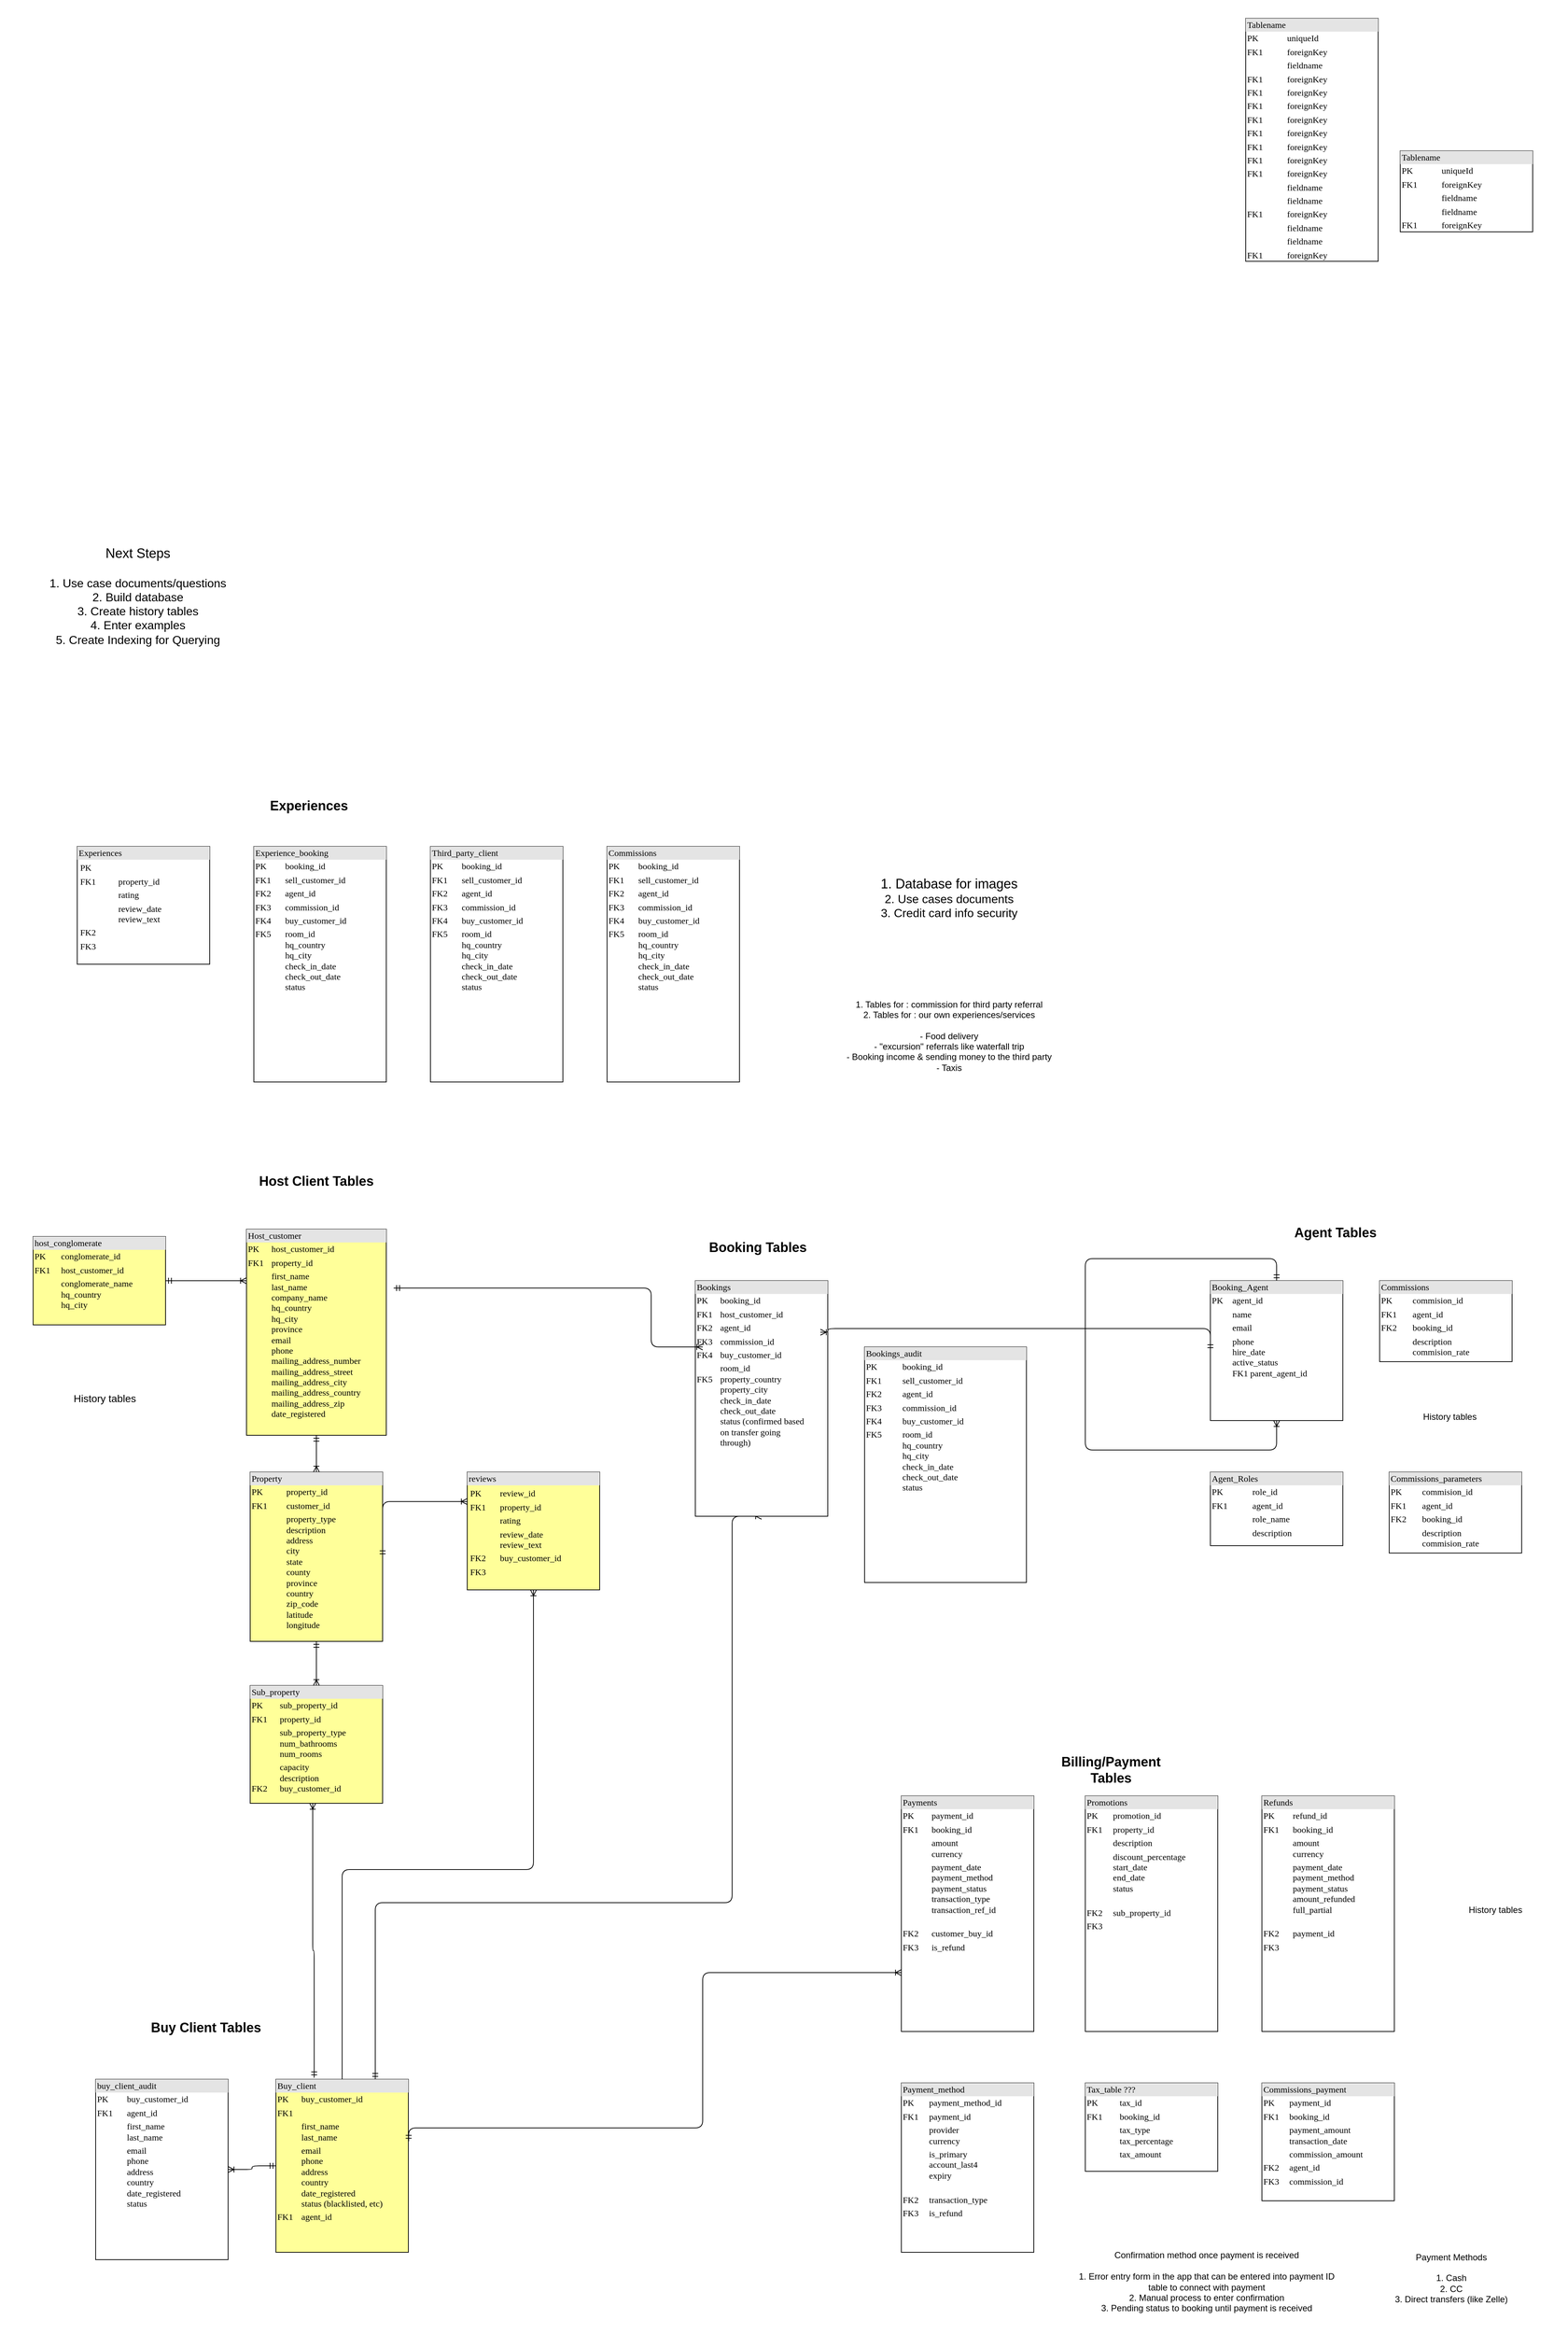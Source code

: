 <mxfile version="25.0.3" pages="2">
  <diagram name="Master Table" id="2ca16b54-16f6-2749-3443-fa8db7711227">
    <mxGraphModel dx="2389" dy="3317" grid="1" gridSize="10" guides="1" tooltips="1" connect="1" arrows="1" fold="1" page="1" pageScale="1" pageWidth="1100" pageHeight="850" background="none" math="0" shadow="0">
      <root>
        <mxCell id="0" />
        <mxCell id="1" parent="0" />
        <mxCell id="2ed32ef02a7f4228-1" value="&lt;div style=&quot;box-sizing:border-box;width:100%;background:#e4e4e4;padding:2px;&quot;&gt;Host_customer&lt;/div&gt;&lt;table style=&quot;width:100%;font-size:1em;&quot; cellpadding=&quot;2&quot; cellspacing=&quot;0&quot;&gt;&lt;tbody&gt;&lt;tr&gt;&lt;td&gt;PK&lt;/td&gt;&lt;td&gt;host_customer_id&lt;br&gt;&lt;/td&gt;&lt;/tr&gt;&lt;tr&gt;&lt;td&gt;FK1&lt;/td&gt;&lt;td&gt;property_id&lt;/td&gt;&lt;/tr&gt;&lt;tr&gt;&lt;td&gt;&lt;/td&gt;&lt;td&gt;first_name&lt;br&gt;last_name&lt;br&gt;company_name&lt;br&gt;hq_country&lt;br&gt;hq_city&lt;br&gt;province&lt;br&gt;email&lt;br&gt;phone&lt;br&gt;mailing_address_number&lt;br&gt;mailing_address_street&lt;br&gt;mailing_address_city&lt;br&gt;mailing_address_country&lt;br&gt;mailing_address_zip&lt;br&gt;date_registered&lt;/td&gt;&lt;/tr&gt;&lt;/tbody&gt;&lt;/table&gt;" style="verticalAlign=top;align=left;overflow=fill;html=1;rounded=0;shadow=0;comic=0;labelBackgroundColor=none;strokeWidth=1;fontFamily=Verdana;fontSize=12;fillColor=#FFFF99;" parent="1" vertex="1">
          <mxGeometry x="-720" y="-730" width="190" height="280" as="geometry" />
        </mxCell>
        <mxCell id="2ed32ef02a7f4228-2" value="&lt;div style=&quot;box-sizing: border-box ; width: 100% ; background: #e4e4e4 ; padding: 2px&quot;&gt;Booking_Agent&lt;/div&gt;&lt;table style=&quot;width: 100% ; font-size: 1em&quot; cellpadding=&quot;2&quot; cellspacing=&quot;0&quot;&gt;&lt;tbody&gt;&lt;tr&gt;&lt;td&gt;PK&lt;/td&gt;&lt;td&gt;agent_id&lt;/td&gt;&lt;/tr&gt;&lt;tr&gt;&lt;td&gt;&lt;br&gt;&lt;/td&gt;&lt;td&gt;name&lt;/td&gt;&lt;/tr&gt;&lt;tr&gt;&lt;td&gt;&lt;/td&gt;&lt;td&gt;email&lt;/td&gt;&lt;/tr&gt;&lt;tr&gt;&lt;td&gt;&lt;br&gt;&lt;/td&gt;&lt;td&gt;phone&lt;br&gt;hire_date&lt;br&gt;active_status&lt;br&gt;FK1 parent_agent_id&lt;br&gt;&lt;br&gt;&lt;br&gt;&lt;/td&gt;&lt;/tr&gt;&lt;tr&gt;&lt;td&gt;&lt;br&gt;&lt;/td&gt;&lt;td&gt;&lt;br&gt;&lt;/td&gt;&lt;/tr&gt;&lt;tr&gt;&lt;td&gt;&lt;br&gt;&lt;/td&gt;&lt;td&gt;&lt;br&gt;&lt;/td&gt;&lt;/tr&gt;&lt;/tbody&gt;&lt;/table&gt;" style="verticalAlign=top;align=left;overflow=fill;html=1;rounded=0;shadow=0;comic=0;labelBackgroundColor=none;strokeWidth=1;fontFamily=Verdana;fontSize=12" parent="1" vertex="1">
          <mxGeometry x="590" y="-660" width="180" height="190" as="geometry" />
        </mxCell>
        <mxCell id="2ed32ef02a7f4228-16" style="edgeStyle=orthogonalEdgeStyle;html=1;labelBackgroundColor=none;startArrow=ERmandOne;endArrow=ERoneToMany;fontFamily=Verdana;fontSize=12;align=left;exitX=0.289;exitY=-0.009;exitDx=0;exitDy=0;exitPerimeter=0;" parent="1" source="XtGEWQDcrH1vhXnifAvS-1" target="2ed32ef02a7f4228-4" edge="1">
          <mxGeometry relative="1" as="geometry">
            <Array as="points">
              <mxPoint x="-628" y="250" />
              <mxPoint x="-630" y="250" />
            </Array>
          </mxGeometry>
        </mxCell>
        <mxCell id="2ed32ef02a7f4228-4" value="&lt;div style=&quot;box-sizing: border-box ; width: 100% ; background: #e4e4e4 ; padding: 2px&quot;&gt;Sub_property&lt;/div&gt;&lt;table style=&quot;width: 100% ; font-size: 1em&quot; cellpadding=&quot;2&quot; cellspacing=&quot;0&quot;&gt;&lt;tbody&gt;&lt;tr&gt;&lt;td&gt;PK&lt;/td&gt;&lt;td&gt;sub_property_id&lt;/td&gt;&lt;/tr&gt;&lt;tr&gt;&lt;td&gt;FK1&lt;/td&gt;&lt;td&gt;property_id&lt;/td&gt;&lt;/tr&gt;&lt;tr&gt;&lt;td&gt;&lt;/td&gt;&lt;td&gt;sub_property_type&lt;br&gt;num_bathrooms&lt;br&gt;num_rooms&lt;/td&gt;&lt;/tr&gt;&lt;tr&gt;&lt;td&gt;&lt;br&gt;FK2&lt;/td&gt;&lt;td&gt;capacity&lt;br&gt;description&lt;br&gt;buy_customer_id&lt;br&gt;&lt;br&gt;&lt;/td&gt;&lt;/tr&gt;&lt;/tbody&gt;&lt;/table&gt;" style="verticalAlign=top;align=left;overflow=fill;html=1;rounded=0;shadow=0;comic=0;labelBackgroundColor=none;strokeWidth=1;fontFamily=Verdana;fontSize=12;fillColor=#FFFF99;" parent="1" vertex="1">
          <mxGeometry x="-715" y="-110" width="180" height="160" as="geometry" />
        </mxCell>
        <mxCell id="2ed32ef02a7f4228-15" style="edgeStyle=orthogonalEdgeStyle;html=1;entryX=0.5;entryY=0;labelBackgroundColor=none;startArrow=ERmandOne;endArrow=ERoneToMany;fontFamily=Verdana;fontSize=12;align=left;" parent="1" source="2ed32ef02a7f4228-5" target="2ed32ef02a7f4228-4" edge="1">
          <mxGeometry relative="1" as="geometry" />
        </mxCell>
        <mxCell id="2ed32ef02a7f4228-5" value="&lt;div style=&quot;box-sizing:border-box;width:100%;background:#e4e4e4;padding:2px;&quot;&gt;Property&lt;/div&gt;&lt;table style=&quot;width:100%;font-size:1em;&quot; cellpadding=&quot;2&quot; cellspacing=&quot;0&quot;&gt;&lt;tbody&gt;&lt;tr&gt;&lt;td&gt;PK&lt;/td&gt;&lt;td&gt;property_id&lt;/td&gt;&lt;/tr&gt;&lt;tr&gt;&lt;td&gt;FK1&lt;/td&gt;&lt;td&gt;customer_id&lt;/td&gt;&lt;/tr&gt;&lt;tr&gt;&lt;td&gt;&lt;/td&gt;&lt;td&gt;property_type&lt;br&gt;description&lt;br&gt;address&lt;br&gt;city&lt;br&gt;state&lt;br&gt;county&lt;br&gt;province&lt;br&gt;country&lt;br&gt;zip_code&lt;br&gt;latitude&lt;br&gt;longitude&lt;/td&gt;&lt;/tr&gt;&lt;/tbody&gt;&lt;/table&gt;" style="verticalAlign=top;align=left;overflow=fill;html=1;rounded=0;shadow=0;comic=0;labelBackgroundColor=none;strokeWidth=1;fontFamily=Verdana;fontSize=12;fillColor=#FFFF99;" parent="1" vertex="1">
          <mxGeometry x="-715" y="-400" width="180" height="230" as="geometry" />
        </mxCell>
        <mxCell id="2ed32ef02a7f4228-7" value="&lt;div style=&quot;box-sizing: border-box ; width: 100% ; background: #e4e4e4 ; padding: 2px&quot;&gt;Tablename&lt;/div&gt;&lt;table style=&quot;width: 100% ; font-size: 1em&quot; cellpadding=&quot;2&quot; cellspacing=&quot;0&quot;&gt;&lt;tbody&gt;&lt;tr&gt;&lt;td&gt;PK&lt;/td&gt;&lt;td&gt;uniqueId&lt;/td&gt;&lt;/tr&gt;&lt;tr&gt;&lt;td&gt;FK1&lt;/td&gt;&lt;td&gt;foreignKey&lt;/td&gt;&lt;/tr&gt;&lt;tr&gt;&lt;td&gt;&lt;/td&gt;&lt;td&gt;fieldname&lt;/td&gt;&lt;/tr&gt;&lt;tr&gt;&lt;td&gt;&lt;br&gt;&lt;/td&gt;&lt;td&gt;fieldname&lt;br&gt;&lt;/td&gt;&lt;/tr&gt;&lt;tr&gt;&lt;td&gt;FK1&lt;br&gt;&lt;/td&gt;&lt;td&gt;foreignKey&lt;br&gt;&lt;/td&gt;&lt;/tr&gt;&lt;/tbody&gt;&lt;/table&gt;" style="verticalAlign=top;align=left;overflow=fill;html=1;rounded=0;shadow=0;comic=0;labelBackgroundColor=none;strokeWidth=1;fontFamily=Verdana;fontSize=12" parent="1" vertex="1">
          <mxGeometry x="848" y="-2195" width="180" height="110" as="geometry" />
        </mxCell>
        <mxCell id="2ed32ef02a7f4228-8" value="&lt;div style=&quot;box-sizing: border-box ; width: 100% ; background: #e4e4e4 ; padding: 2px&quot;&gt;Tablename&lt;/div&gt;&lt;table style=&quot;width: 100% ; font-size: 1em&quot; cellpadding=&quot;2&quot; cellspacing=&quot;0&quot;&gt;&lt;tbody&gt;&lt;tr&gt;&lt;td&gt;PK&lt;/td&gt;&lt;td&gt;uniqueId&lt;/td&gt;&lt;/tr&gt;&lt;tr&gt;&lt;td&gt;FK1&lt;/td&gt;&lt;td&gt;foreignKey&lt;/td&gt;&lt;/tr&gt;&lt;tr&gt;&lt;td&gt;&lt;/td&gt;&lt;td&gt;fieldname&lt;/td&gt;&lt;/tr&gt;&lt;tr&gt;&lt;td&gt;FK1&lt;br&gt;&lt;/td&gt;&lt;td&gt;foreignKey&lt;br&gt;&lt;/td&gt;&lt;/tr&gt;&lt;tr&gt;&lt;td&gt;FK1&lt;br&gt;&lt;/td&gt;&lt;td&gt;foreignKey&lt;br&gt;&lt;/td&gt;&lt;/tr&gt;&lt;tr&gt;&lt;td&gt;FK1&lt;br&gt;&lt;/td&gt;&lt;td&gt;foreignKey&lt;br&gt;&lt;/td&gt;&lt;/tr&gt;&lt;tr&gt;&lt;td&gt;FK1&lt;br&gt;&lt;/td&gt;&lt;td&gt;foreignKey&lt;br&gt;&lt;/td&gt;&lt;/tr&gt;&lt;tr&gt;&lt;td&gt;FK1&lt;br&gt;&lt;/td&gt;&lt;td&gt;foreignKey&lt;br&gt;&lt;/td&gt;&lt;/tr&gt;&lt;tr&gt;&lt;td&gt;FK1&lt;br&gt;&lt;/td&gt;&lt;td&gt;foreignKey&lt;br&gt;&lt;/td&gt;&lt;/tr&gt;&lt;tr&gt;&lt;td&gt;FK1&lt;br&gt;&lt;/td&gt;&lt;td&gt;foreignKey&lt;br&gt;&lt;/td&gt;&lt;/tr&gt;&lt;tr&gt;&lt;td&gt;FK1&lt;br&gt;&lt;/td&gt;&lt;td&gt;foreignKey&lt;br&gt;&lt;/td&gt;&lt;/tr&gt;&lt;tr&gt;&lt;td&gt;&lt;br&gt;&lt;/td&gt;&lt;td&gt;fieldname&lt;br&gt;&lt;/td&gt;&lt;/tr&gt;&lt;tr&gt;&lt;td&gt;&lt;br&gt;&lt;/td&gt;&lt;td&gt;fieldname&lt;br&gt;&lt;/td&gt;&lt;/tr&gt;&lt;tr&gt;&lt;td&gt;FK1&lt;br&gt;&lt;/td&gt;&lt;td&gt;foreignKey&lt;br&gt;&lt;/td&gt;&lt;/tr&gt;&lt;tr&gt;&lt;td&gt;&lt;br&gt;&lt;/td&gt;&lt;td&gt;fieldname&lt;br&gt;&lt;/td&gt;&lt;/tr&gt;&lt;tr&gt;&lt;td&gt;&lt;br&gt;&lt;/td&gt;&lt;td&gt;fieldname&lt;br&gt;&lt;/td&gt;&lt;/tr&gt;&lt;tr&gt;&lt;td&gt;FK1&lt;br&gt;&lt;/td&gt;&lt;td&gt;foreignKey&lt;br&gt;&lt;/td&gt;&lt;/tr&gt;&lt;/tbody&gt;&lt;/table&gt;" style="verticalAlign=top;align=left;overflow=fill;html=1;rounded=0;shadow=0;comic=0;labelBackgroundColor=none;strokeWidth=1;fontFamily=Verdana;fontSize=12" parent="1" vertex="1">
          <mxGeometry x="638" y="-2375" width="180" height="330" as="geometry" />
        </mxCell>
        <mxCell id="2ed32ef02a7f4228-13" value="" style="edgeStyle=orthogonalEdgeStyle;html=1;endArrow=ERoneToMany;startArrow=ERmandOne;labelBackgroundColor=none;fontFamily=Verdana;fontSize=12;align=left;exitX=0.5;exitY=1;entryX=0.5;entryY=0;" parent="1" source="2ed32ef02a7f4228-1" target="2ed32ef02a7f4228-5" edge="1">
          <mxGeometry width="100" height="100" relative="1" as="geometry">
            <mxPoint x="-740" y="-440" as="sourcePoint" />
            <mxPoint x="-640" y="-540" as="targetPoint" />
          </mxGeometry>
        </mxCell>
        <mxCell id="2EH-EQwG4G2g1mwmG7tw-1" value="&lt;b style=&quot;font-size: 18px;&quot;&gt;Host Client Tables&lt;/b&gt;" style="text;strokeColor=none;align=center;fillColor=none;html=1;verticalAlign=middle;whiteSpace=wrap;rounded=0;fontSize=18;" parent="1" vertex="1">
          <mxGeometry x="-710" y="-810" width="170" height="30" as="geometry" />
        </mxCell>
        <mxCell id="ll_tQrpM04ElozCx7Qpt-2" value="" style="shape=image;verticalLabelPosition=bottom;labelBackgroundColor=default;verticalAlign=top;aspect=fixed;imageAspect=0;image=https://d2slcw3kip6qmk.cloudfront.net/marketing/pages/chart/erd-symbols/ERD-Notation.PNG;" parent="1" vertex="1">
          <mxGeometry x="60" y="-2400" width="416" height="315" as="geometry" />
        </mxCell>
        <mxCell id="hQi0qJ91LmBZ0sVzfeZj-1" value="&lt;div style=&quot;box-sizing:border-box;width:100%;background:#e4e4e4;padding:2px;&quot;&gt;host_conglomerate&lt;/div&gt;&lt;table style=&quot;width:100%;font-size:1em;&quot; cellpadding=&quot;2&quot; cellspacing=&quot;0&quot;&gt;&lt;tbody&gt;&lt;tr&gt;&lt;td&gt;PK&lt;/td&gt;&lt;td&gt;conglomerate_id&lt;/td&gt;&lt;/tr&gt;&lt;tr&gt;&lt;td&gt;FK1&lt;/td&gt;&lt;td&gt;host_customer_id&lt;/td&gt;&lt;/tr&gt;&lt;tr&gt;&lt;td&gt;&lt;/td&gt;&lt;td&gt;conglomerate_name&lt;br&gt;hq_country&lt;br&gt;hq_city&lt;/td&gt;&lt;/tr&gt;&lt;/tbody&gt;&lt;/table&gt;" style="verticalAlign=top;align=left;overflow=fill;html=1;rounded=0;shadow=0;comic=0;labelBackgroundColor=none;strokeWidth=1;fontFamily=Verdana;fontSize=12;fillColor=#FFFF99;" parent="1" vertex="1">
          <mxGeometry x="-1010" y="-720" width="180" height="120" as="geometry" />
        </mxCell>
        <mxCell id="hQi0qJ91LmBZ0sVzfeZj-4" value="" style="edgeStyle=orthogonalEdgeStyle;html=1;endArrow=ERoneToMany;startArrow=ERmandOne;labelBackgroundColor=none;fontFamily=Verdana;fontSize=12;align=left;entryX=0;entryY=0.25;entryDx=0;entryDy=0;exitX=1;exitY=0.5;exitDx=0;exitDy=0;" parent="1" source="hQi0qJ91LmBZ0sVzfeZj-1" target="2ed32ef02a7f4228-1" edge="1">
          <mxGeometry width="100" height="100" relative="1" as="geometry">
            <mxPoint x="-810" y="-620" as="sourcePoint" />
            <mxPoint x="-945" y="-375" as="targetPoint" />
            <Array as="points">
              <mxPoint x="-720" y="-660" />
            </Array>
          </mxGeometry>
        </mxCell>
        <mxCell id="hQi0qJ91LmBZ0sVzfeZj-6" value="&lt;b style=&quot;font-size: 18px;&quot;&gt;Buy Client Tables&lt;/b&gt;" style="text;strokeColor=none;align=center;fillColor=none;html=1;verticalAlign=middle;whiteSpace=wrap;rounded=0;fontSize=18;" parent="1" vertex="1">
          <mxGeometry x="-860" y="340" width="170" height="30" as="geometry" />
        </mxCell>
        <mxCell id="hQi0qJ91LmBZ0sVzfeZj-9" value="&lt;b style=&quot;font-size: 18px;&quot;&gt;Agent Tables&lt;/b&gt;" style="text;strokeColor=none;align=center;fillColor=none;html=1;verticalAlign=middle;whiteSpace=wrap;rounded=0;fontSize=18;" parent="1" vertex="1">
          <mxGeometry x="675" y="-740" width="170" height="30" as="geometry" />
        </mxCell>
        <mxCell id="hQi0qJ91LmBZ0sVzfeZj-10" value="&lt;b style=&quot;font-size: 18px;&quot;&gt;Billing/Payment Tables&lt;/b&gt;" style="text;strokeColor=none;align=center;fillColor=none;html=1;verticalAlign=middle;whiteSpace=wrap;rounded=0;fontSize=18;" parent="1" vertex="1">
          <mxGeometry x="370" y="-10" width="170" height="30" as="geometry" />
        </mxCell>
        <mxCell id="hQi0qJ91LmBZ0sVzfeZj-13" value="&lt;b&gt;Booking Tables&lt;/b&gt;" style="text;strokeColor=none;align=center;fillColor=none;html=1;verticalAlign=middle;whiteSpace=wrap;rounded=0;fontSize=18;" parent="1" vertex="1">
          <mxGeometry x="-110" y="-720" width="170" height="30" as="geometry" />
        </mxCell>
        <mxCell id="hQi0qJ91LmBZ0sVzfeZj-21" value="" style="edgeStyle=orthogonalEdgeStyle;html=1;endArrow=ERoneToMany;startArrow=ERmandOne;labelBackgroundColor=none;fontFamily=Verdana;fontSize=12;align=left;entryX=0.5;entryY=1;entryDx=0;entryDy=0;exitX=0.5;exitY=0;exitDx=0;exitDy=0;" parent="1" source="2ed32ef02a7f4228-2" target="2ed32ef02a7f4228-2" edge="1">
          <mxGeometry width="100" height="100" relative="1" as="geometry">
            <mxPoint x="420" y="-680" as="sourcePoint" />
            <mxPoint x="500" y="-540" as="targetPoint" />
            <Array as="points">
              <mxPoint x="680" y="-690" />
              <mxPoint x="420" y="-690" />
              <mxPoint x="420" y="-430" />
              <mxPoint x="680" y="-430" />
            </Array>
          </mxGeometry>
        </mxCell>
        <mxCell id="hQi0qJ91LmBZ0sVzfeZj-23" value="" style="edgeStyle=orthogonalEdgeStyle;html=1;endArrow=ERoneToMany;startArrow=ERmandOne;labelBackgroundColor=none;fontFamily=Verdana;fontSize=12;align=left;entryX=0.5;entryY=1;entryDx=0;entryDy=0;exitX=0.75;exitY=0;exitDx=0;exitDy=0;" parent="1" source="XtGEWQDcrH1vhXnifAvS-1" target="hQi0qJ91LmBZ0sVzfeZj-24" edge="1">
          <mxGeometry width="100" height="100" relative="1" as="geometry">
            <mxPoint x="-810.0" y="363.46" as="sourcePoint" />
            <mxPoint x="-120" y="-240" as="targetPoint" />
            <Array as="points">
              <mxPoint x="-545" y="185" />
              <mxPoint x="-60" y="185" />
            </Array>
          </mxGeometry>
        </mxCell>
        <mxCell id="hQi0qJ91LmBZ0sVzfeZj-24" value="&lt;div style=&quot;box-sizing: border-box ; width: 100% ; background: #e4e4e4 ; padding: 2px&quot;&gt;Bookings&lt;/div&gt;&lt;table style=&quot;width: 100% ; font-size: 1em&quot; cellpadding=&quot;2&quot; cellspacing=&quot;0&quot;&gt;&lt;tbody&gt;&lt;tr&gt;&lt;td&gt;PK&lt;/td&gt;&lt;td&gt;booking_id&lt;/td&gt;&lt;/tr&gt;&lt;tr&gt;&lt;td&gt;FK1&lt;/td&gt;&lt;td&gt;host_customer_id&lt;/td&gt;&lt;/tr&gt;&lt;tr&gt;&lt;td&gt;FK2&lt;br&gt;&lt;/td&gt;&lt;td&gt;agent_id&lt;/td&gt;&lt;/tr&gt;&lt;tr&gt;&lt;td&gt;FK3&lt;/td&gt;&lt;td&gt;commission_id&lt;br&gt;&lt;/td&gt;&lt;/tr&gt;&lt;tr&gt;&lt;td&gt;FK4&lt;br&gt;&lt;/td&gt;&lt;td&gt;buy_customer_id&lt;br&gt;&lt;/td&gt;&lt;/tr&gt;&lt;tr&gt;&lt;td&gt;FK5&lt;br&gt;&lt;br&gt;&lt;br&gt;&lt;br&gt;&lt;br&gt;&lt;br&gt;&lt;/td&gt;&lt;td&gt;room_id&lt;br&gt;property_country&lt;br&gt;property_city&lt;br&gt;check_in_date&lt;br&gt;check_out_date&lt;br&gt;status (confirmed based&lt;br&gt;on transfer going&lt;br&gt;through)&lt;/td&gt;&lt;/tr&gt;&lt;/tbody&gt;&lt;/table&gt;&lt;span style=&quot;white-space: pre;&quot;&gt;&#x9;&lt;/span&gt;" style="verticalAlign=top;align=left;overflow=fill;html=1;rounded=0;shadow=0;comic=0;labelBackgroundColor=none;strokeWidth=1;fontFamily=Verdana;fontSize=12" parent="1" vertex="1">
          <mxGeometry x="-110" y="-660" width="180" height="320" as="geometry" />
        </mxCell>
        <mxCell id="hQi0qJ91LmBZ0sVzfeZj-25" value="&lt;div style=&quot;box-sizing: border-box ; width: 100% ; background: #e4e4e4 ; padding: 2px&quot;&gt;Payments&lt;/div&gt;&lt;table style=&quot;width: 100% ; font-size: 1em&quot; cellpadding=&quot;2&quot; cellspacing=&quot;0&quot;&gt;&lt;tbody&gt;&lt;tr&gt;&lt;td&gt;PK&lt;/td&gt;&lt;td&gt;payment_id&lt;/td&gt;&lt;/tr&gt;&lt;tr&gt;&lt;td&gt;FK1&lt;/td&gt;&lt;td&gt;booking_id&lt;/td&gt;&lt;/tr&gt;&lt;tr&gt;&lt;td&gt;&lt;/td&gt;&lt;td&gt;amount&lt;br&gt;currency&lt;/td&gt;&lt;/tr&gt;&lt;tr&gt;&lt;td&gt;&lt;br&gt;&lt;/td&gt;&lt;td&gt;payment_date&lt;br&gt;payment_method&lt;br&gt;payment_status&lt;br&gt;transaction_type&lt;br&gt;transaction_ref_id&lt;br&gt;&lt;br&gt;&lt;/td&gt;&lt;/tr&gt;&lt;tr&gt;&lt;td&gt;FK2&lt;br&gt;&lt;/td&gt;&lt;td&gt;customer_buy_id&lt;/td&gt;&lt;/tr&gt;&lt;tr&gt;&lt;td&gt;FK3&lt;br&gt;&lt;/td&gt;&lt;td&gt;is_refund&lt;/td&gt;&lt;/tr&gt;&lt;/tbody&gt;&lt;/table&gt;" style="verticalAlign=top;align=left;overflow=fill;html=1;rounded=0;shadow=0;comic=0;labelBackgroundColor=none;strokeWidth=1;fontFamily=Verdana;fontSize=12" parent="1" vertex="1">
          <mxGeometry x="170" y="40" width="180" height="320" as="geometry" />
        </mxCell>
        <mxCell id="hQi0qJ91LmBZ0sVzfeZj-26" value="&lt;div style=&quot;box-sizing:border-box;width:100%;background:#e4e4e4;padding:2px;&quot;&gt;reviews&lt;/div&gt;&lt;table style=&quot;width:100%;font-size:1em;&quot; cellpadding=&quot;2&quot; cellspacing=&quot;0&quot;&gt;&lt;tbody&gt;&lt;tr&gt;&lt;td&gt;&lt;table style=&quot;font-size: 1em; width: 180px;&quot; cellpadding=&quot;2&quot; cellspacing=&quot;0&quot;&gt;&lt;tbody&gt;&lt;tr&gt;&lt;td&gt;PK&lt;/td&gt;&lt;td&gt;review_id&lt;/td&gt;&lt;/tr&gt;&lt;tr&gt;&lt;td&gt;FK1&lt;/td&gt;&lt;td&gt;property_id&lt;/td&gt;&lt;/tr&gt;&lt;tr&gt;&lt;td&gt;&lt;/td&gt;&lt;td&gt;rating&lt;/td&gt;&lt;/tr&gt;&lt;tr&gt;&lt;td&gt;&lt;br&gt;&lt;/td&gt;&lt;td&gt;review_date&lt;br&gt;review_text&lt;br&gt;&lt;/td&gt;&lt;/tr&gt;&lt;tr&gt;&lt;td&gt;FK2&lt;br&gt;&lt;/td&gt;&lt;td&gt;buy_customer_id&lt;br&gt;&lt;/td&gt;&lt;/tr&gt;&lt;tr&gt;&lt;td&gt;FK3&lt;br&gt;&lt;/td&gt;&lt;td&gt;&lt;br&gt;&lt;/td&gt;&lt;/tr&gt;&lt;/tbody&gt;&lt;/table&gt;&lt;/td&gt;&lt;td&gt;&lt;br&gt;&lt;/td&gt;&lt;/tr&gt;&lt;tr&gt;&lt;td&gt;&lt;br&gt;&lt;br&gt;&lt;/td&gt;&lt;td&gt;&lt;br&gt;&lt;/td&gt;&lt;/tr&gt;&lt;/tbody&gt;&lt;/table&gt;" style="verticalAlign=top;align=left;overflow=fill;html=1;rounded=0;shadow=0;comic=0;labelBackgroundColor=none;strokeWidth=1;fontFamily=Verdana;fontSize=12;fillColor=#FFFF99;" parent="1" vertex="1">
          <mxGeometry x="-420" y="-400" width="180" height="160" as="geometry" />
        </mxCell>
        <mxCell id="hQi0qJ91LmBZ0sVzfeZj-28" value="" style="edgeStyle=orthogonalEdgeStyle;html=1;endArrow=ERoneToMany;startArrow=ERmandOne;labelBackgroundColor=none;fontFamily=Verdana;fontSize=12;align=left;entryX=0;entryY=0.25;entryDx=0;entryDy=0;exitX=1;exitY=0.5;exitDx=0;exitDy=0;" parent="1" source="2ed32ef02a7f4228-5" target="hQi0qJ91LmBZ0sVzfeZj-26" edge="1">
          <mxGeometry width="100" height="100" relative="1" as="geometry">
            <mxPoint x="-850" y="-520" as="sourcePoint" />
            <mxPoint x="-250" y="-640" as="targetPoint" />
            <Array as="points">
              <mxPoint x="-535" y="-360" />
            </Array>
          </mxGeometry>
        </mxCell>
        <mxCell id="hQi0qJ91LmBZ0sVzfeZj-31" value="" style="edgeStyle=orthogonalEdgeStyle;html=1;endArrow=ERoneToMany;startArrow=ERmandOne;labelBackgroundColor=none;fontFamily=Verdana;fontSize=12;align=left;entryX=0.5;entryY=1;entryDx=0;entryDy=0;exitX=0.5;exitY=0;exitDx=0;exitDy=0;" parent="1" target="hQi0qJ91LmBZ0sVzfeZj-26" edge="1">
          <mxGeometry width="100" height="100" relative="1" as="geometry">
            <mxPoint x="-590" y="445" as="sourcePoint" />
            <mxPoint x="-330" y="-170" as="targetPoint" />
            <Array as="points">
              <mxPoint x="-590" y="140" />
              <mxPoint x="-330" y="140" />
            </Array>
          </mxGeometry>
        </mxCell>
        <mxCell id="hQi0qJ91LmBZ0sVzfeZj-33" value="&lt;div style=&quot;box-sizing: border-box ; width: 100% ; background: #e4e4e4 ; padding: 2px&quot;&gt;Promotions&lt;/div&gt;&lt;table style=&quot;width: 100% ; font-size: 1em&quot; cellpadding=&quot;2&quot; cellspacing=&quot;0&quot;&gt;&lt;tbody&gt;&lt;tr&gt;&lt;td&gt;PK&lt;/td&gt;&lt;td&gt;promotion_id&lt;/td&gt;&lt;/tr&gt;&lt;tr&gt;&lt;td&gt;FK1&lt;/td&gt;&lt;td&gt;property_id&lt;/td&gt;&lt;/tr&gt;&lt;tr&gt;&lt;td&gt;&lt;/td&gt;&lt;td&gt;description&lt;/td&gt;&lt;/tr&gt;&lt;tr&gt;&lt;td&gt;&lt;br&gt;&lt;/td&gt;&lt;td&gt;discount_percentage&lt;br&gt;start_date&lt;br&gt;end_date&lt;br&gt;status&lt;br&gt;&lt;br&gt;&lt;/td&gt;&lt;/tr&gt;&lt;tr&gt;&lt;td&gt;FK2&lt;br&gt;&lt;/td&gt;&lt;td&gt;sub_property_id&lt;/td&gt;&lt;/tr&gt;&lt;tr&gt;&lt;td&gt;FK3&lt;br&gt;&lt;/td&gt;&lt;td&gt;&lt;br&gt;&lt;/td&gt;&lt;/tr&gt;&lt;/tbody&gt;&lt;/table&gt;" style="verticalAlign=top;align=left;overflow=fill;html=1;rounded=0;shadow=0;comic=0;labelBackgroundColor=none;strokeWidth=1;fontFamily=Verdana;fontSize=12" parent="1" vertex="1">
          <mxGeometry x="420" y="40" width="180" height="320" as="geometry" />
        </mxCell>
        <mxCell id="hQi0qJ91LmBZ0sVzfeZj-34" value="&lt;div style=&quot;box-sizing: border-box ; width: 100% ; background: #e4e4e4 ; padding: 2px&quot;&gt;Commissions&lt;/div&gt;&lt;table style=&quot;width: 100% ; font-size: 1em&quot; cellpadding=&quot;2&quot; cellspacing=&quot;0&quot;&gt;&lt;tbody&gt;&lt;tr&gt;&lt;td&gt;PK&lt;/td&gt;&lt;td&gt;commision_id&lt;/td&gt;&lt;/tr&gt;&lt;tr&gt;&lt;td&gt;FK1&lt;/td&gt;&lt;td&gt;agent_id&lt;/td&gt;&lt;/tr&gt;&lt;tr&gt;&lt;td&gt;FK2&lt;/td&gt;&lt;td&gt;booking_id&lt;/td&gt;&lt;/tr&gt;&lt;tr&gt;&lt;td&gt;&lt;br&gt;&lt;/td&gt;&lt;td&gt;description&lt;br&gt;commision_rate&lt;br&gt;&lt;/td&gt;&lt;/tr&gt;&lt;tr&gt;&lt;td&gt;&lt;br&gt;&lt;/td&gt;&lt;td&gt;&lt;br&gt;&lt;/td&gt;&lt;/tr&gt;&lt;/tbody&gt;&lt;/table&gt;" style="verticalAlign=top;align=left;overflow=fill;html=1;rounded=0;shadow=0;comic=0;labelBackgroundColor=none;strokeWidth=1;fontFamily=Verdana;fontSize=12" parent="1" vertex="1">
          <mxGeometry x="820" y="-660" width="180" height="110" as="geometry" />
        </mxCell>
        <mxCell id="hQi0qJ91LmBZ0sVzfeZj-35" value="" style="edgeStyle=orthogonalEdgeStyle;html=1;endArrow=ERoneToMany;startArrow=ERmandOne;labelBackgroundColor=none;fontFamily=Verdana;fontSize=12;align=left;exitX=0;exitY=0.5;exitDx=0;exitDy=0;" parent="1" source="2ed32ef02a7f4228-2" edge="1">
          <mxGeometry width="100" height="100" relative="1" as="geometry">
            <mxPoint x="-525" y="465" as="sourcePoint" />
            <mxPoint x="60" y="-590" as="targetPoint" />
            <Array as="points">
              <mxPoint x="70" y="-595" />
              <mxPoint x="70" y="-590" />
            </Array>
          </mxGeometry>
        </mxCell>
        <mxCell id="hQi0qJ91LmBZ0sVzfeZj-37" value="&lt;div style=&quot;box-sizing: border-box ; width: 100% ; background: #e4e4e4 ; padding: 2px&quot;&gt;Commissions_payment&lt;/div&gt;&lt;table style=&quot;width: 100% ; font-size: 1em&quot; cellpadding=&quot;2&quot; cellspacing=&quot;0&quot;&gt;&lt;tbody&gt;&lt;tr&gt;&lt;td&gt;PK&lt;/td&gt;&lt;td&gt;payment_id&lt;/td&gt;&lt;/tr&gt;&lt;tr&gt;&lt;td&gt;FK1&lt;/td&gt;&lt;td&gt;booking_id&lt;/td&gt;&lt;/tr&gt;&lt;tr&gt;&lt;td&gt;&lt;/td&gt;&lt;td&gt;payment_amount&lt;br&gt;transaction_date&lt;/td&gt;&lt;/tr&gt;&lt;tr&gt;&lt;td&gt;&lt;br&gt;&lt;/td&gt;&lt;td&gt;commission_amount&lt;br&gt;&lt;/td&gt;&lt;/tr&gt;&lt;tr&gt;&lt;td&gt;FK2&lt;br&gt;&lt;/td&gt;&lt;td&gt;agent_id&lt;/td&gt;&lt;/tr&gt;&lt;tr&gt;&lt;td&gt;FK3&lt;br&gt;&lt;/td&gt;&lt;td&gt;commission_id&lt;/td&gt;&lt;/tr&gt;&lt;/tbody&gt;&lt;/table&gt;" style="verticalAlign=top;align=left;overflow=fill;html=1;rounded=0;shadow=0;comic=0;labelBackgroundColor=none;strokeWidth=1;fontFamily=Verdana;fontSize=12" parent="1" vertex="1">
          <mxGeometry x="660" y="430" width="180" height="160" as="geometry" />
        </mxCell>
        <mxCell id="hQi0qJ91LmBZ0sVzfeZj-38" value="&lt;div style=&quot;box-sizing: border-box ; width: 100% ; background: #e4e4e4 ; padding: 2px&quot;&gt;Agent_Roles&lt;/div&gt;&lt;table style=&quot;width: 100% ; font-size: 1em&quot; cellpadding=&quot;2&quot; cellspacing=&quot;0&quot;&gt;&lt;tbody&gt;&lt;tr&gt;&lt;td&gt;PK&lt;/td&gt;&lt;td&gt;role_id&lt;/td&gt;&lt;/tr&gt;&lt;tr&gt;&lt;td&gt;FK1&lt;/td&gt;&lt;td&gt;agent_id&lt;/td&gt;&lt;/tr&gt;&lt;tr&gt;&lt;td&gt;&lt;/td&gt;&lt;td&gt;role_name&lt;/td&gt;&lt;/tr&gt;&lt;tr&gt;&lt;td&gt;&lt;br&gt;&lt;/td&gt;&lt;td&gt;description&lt;br&gt;&lt;/td&gt;&lt;/tr&gt;&lt;tr&gt;&lt;td&gt;&lt;br&gt;&lt;/td&gt;&lt;td&gt;&lt;br&gt;&lt;/td&gt;&lt;/tr&gt;&lt;tr&gt;&lt;td&gt;&lt;br&gt;&lt;/td&gt;&lt;td&gt;&lt;br&gt;&lt;/td&gt;&lt;/tr&gt;&lt;/tbody&gt;&lt;/table&gt;" style="verticalAlign=top;align=left;overflow=fill;html=1;rounded=0;shadow=0;comic=0;labelBackgroundColor=none;strokeWidth=1;fontFamily=Verdana;fontSize=12" parent="1" vertex="1">
          <mxGeometry x="590" y="-400" width="180" height="100" as="geometry" />
        </mxCell>
        <mxCell id="XtGEWQDcrH1vhXnifAvS-1" value="&lt;div style=&quot;box-sizing: border-box ; width: 100% ; background: #e4e4e4 ; padding: 2px&quot;&gt;Buy_client&lt;/div&gt;&lt;table style=&quot;width: 100% ; font-size: 1em&quot; cellpadding=&quot;2&quot; cellspacing=&quot;0&quot;&gt;&lt;tbody&gt;&lt;tr&gt;&lt;td&gt;PK&lt;/td&gt;&lt;td&gt;buy_customer_id&lt;/td&gt;&lt;/tr&gt;&lt;tr&gt;&lt;td&gt;FK1&lt;/td&gt;&lt;td&gt;&lt;br&gt;&lt;/td&gt;&lt;/tr&gt;&lt;tr&gt;&lt;td&gt;&lt;/td&gt;&lt;td&gt;first_name&lt;br&gt;last_name&lt;/td&gt;&lt;/tr&gt;&lt;tr&gt;&lt;td&gt;&lt;/td&gt;&lt;td&gt;email&lt;br&gt;phone&lt;br&gt;address&lt;br&gt;country&lt;br&gt;date_registered&lt;br&gt;status (blacklisted, etc)&lt;/td&gt;&lt;/tr&gt;&lt;tr&gt;&lt;td&gt;FK1&lt;br&gt;&lt;/td&gt;&lt;td&gt;agent_id&lt;/td&gt;&lt;/tr&gt;&lt;tr&gt;&lt;td&gt;&lt;/td&gt;&lt;td&gt;&lt;br&gt;&lt;/td&gt;&lt;/tr&gt;&lt;/tbody&gt;&lt;/table&gt;" style="verticalAlign=top;align=left;overflow=fill;html=1;rounded=0;shadow=0;comic=0;labelBackgroundColor=none;strokeWidth=1;fontFamily=Verdana;fontSize=12;fillColor=#FFFF99;" parent="1" vertex="1">
          <mxGeometry x="-680" y="425" width="180" height="235" as="geometry" />
        </mxCell>
        <mxCell id="XtGEWQDcrH1vhXnifAvS-2" value="" style="edgeStyle=orthogonalEdgeStyle;html=1;endArrow=ERoneToMany;startArrow=ERmandOne;labelBackgroundColor=none;fontFamily=Verdana;fontSize=12;align=left;exitX=1.002;exitY=0.358;exitDx=0;exitDy=0;exitPerimeter=0;entryX=0;entryY=0.75;entryDx=0;entryDy=0;" parent="1" source="XtGEWQDcrH1vhXnifAvS-1" target="hQi0qJ91LmBZ0sVzfeZj-25" edge="1">
          <mxGeometry width="100" height="100" relative="1" as="geometry">
            <mxPoint x="-535" y="435" as="sourcePoint" />
            <mxPoint x="280" y="-490" as="targetPoint" />
            <Array as="points">
              <mxPoint x="-100" y="491" />
              <mxPoint x="-100" y="280" />
            </Array>
          </mxGeometry>
        </mxCell>
        <mxCell id="XtGEWQDcrH1vhXnifAvS-3" value="&lt;div style=&quot;box-sizing: border-box ; width: 100% ; background: #e4e4e4 ; padding: 2px&quot;&gt;Refunds&lt;/div&gt;&lt;table style=&quot;width: 100% ; font-size: 1em&quot; cellpadding=&quot;2&quot; cellspacing=&quot;0&quot;&gt;&lt;tbody&gt;&lt;tr&gt;&lt;td&gt;PK&lt;/td&gt;&lt;td&gt;refund_id&lt;/td&gt;&lt;/tr&gt;&lt;tr&gt;&lt;td&gt;FK1&lt;/td&gt;&lt;td&gt;booking_id&lt;/td&gt;&lt;/tr&gt;&lt;tr&gt;&lt;td&gt;&lt;/td&gt;&lt;td&gt;amount&lt;br&gt;currency&lt;/td&gt;&lt;/tr&gt;&lt;tr&gt;&lt;td&gt;&lt;br&gt;&lt;/td&gt;&lt;td&gt;payment_date&lt;br&gt;payment_method&lt;br&gt;payment_status&lt;br&gt;amount_refunded&lt;br&gt;full_partial&lt;br&gt;&lt;br&gt;&lt;/td&gt;&lt;/tr&gt;&lt;tr&gt;&lt;td&gt;FK2&lt;br&gt;&lt;/td&gt;&lt;td&gt;payment_id&lt;br&gt;&lt;/td&gt;&lt;/tr&gt;&lt;tr&gt;&lt;td&gt;FK3&lt;br&gt;&lt;/td&gt;&lt;td&gt;&lt;br&gt;&lt;/td&gt;&lt;/tr&gt;&lt;/tbody&gt;&lt;/table&gt;" style="verticalAlign=top;align=left;overflow=fill;html=1;rounded=0;shadow=0;comic=0;labelBackgroundColor=none;strokeWidth=1;fontFamily=Verdana;fontSize=12" parent="1" vertex="1">
          <mxGeometry x="660" y="40" width="180" height="320" as="geometry" />
        </mxCell>
        <mxCell id="XtGEWQDcrH1vhXnifAvS-4" value="&lt;div style=&quot;box-sizing: border-box ; width: 100% ; background: #e4e4e4 ; padding: 2px&quot;&gt;Payment_method&lt;/div&gt;&lt;table style=&quot;width: 100% ; font-size: 1em&quot; cellpadding=&quot;2&quot; cellspacing=&quot;0&quot;&gt;&lt;tbody&gt;&lt;tr&gt;&lt;td&gt;PK&lt;/td&gt;&lt;td&gt;payment_method_id&lt;/td&gt;&lt;/tr&gt;&lt;tr&gt;&lt;td&gt;FK1&lt;/td&gt;&lt;td&gt;payment_id&lt;/td&gt;&lt;/tr&gt;&lt;tr&gt;&lt;td&gt;&lt;/td&gt;&lt;td&gt;provider&lt;br&gt;currency&lt;/td&gt;&lt;/tr&gt;&lt;tr&gt;&lt;td&gt;&lt;br&gt;&lt;/td&gt;&lt;td&gt;is_primary&lt;br&gt;account_last4&lt;br&gt;expiry&lt;br&gt;&lt;br&gt;&lt;/td&gt;&lt;/tr&gt;&lt;tr&gt;&lt;td&gt;FK2&lt;br&gt;&lt;/td&gt;&lt;td&gt;transaction_type&lt;br&gt;&lt;/td&gt;&lt;/tr&gt;&lt;tr&gt;&lt;td&gt;FK3&lt;br&gt;&lt;/td&gt;&lt;td&gt;is_refund&lt;/td&gt;&lt;/tr&gt;&lt;/tbody&gt;&lt;/table&gt;" style="verticalAlign=top;align=left;overflow=fill;html=1;rounded=0;shadow=0;comic=0;labelBackgroundColor=none;strokeWidth=1;fontFamily=Verdana;fontSize=12" parent="1" vertex="1">
          <mxGeometry x="170" y="430" width="180" height="230" as="geometry" />
        </mxCell>
        <mxCell id="XtGEWQDcrH1vhXnifAvS-5" value="&lt;div style=&quot;box-sizing: border-box ; width: 100% ; background: #e4e4e4 ; padding: 2px&quot;&gt;Tax_table ???&lt;/div&gt;&lt;table style=&quot;width: 100% ; font-size: 1em&quot; cellpadding=&quot;2&quot; cellspacing=&quot;0&quot;&gt;&lt;tbody&gt;&lt;tr&gt;&lt;td&gt;PK&lt;/td&gt;&lt;td&gt;tax_id&lt;/td&gt;&lt;/tr&gt;&lt;tr&gt;&lt;td&gt;FK1&lt;/td&gt;&lt;td&gt;booking_id&lt;/td&gt;&lt;/tr&gt;&lt;tr&gt;&lt;td&gt;&lt;/td&gt;&lt;td&gt;tax_type&lt;br&gt;tax_percentage&lt;/td&gt;&lt;/tr&gt;&lt;tr&gt;&lt;td&gt;&lt;br&gt;&lt;/td&gt;&lt;td&gt;tax_amount&lt;br&gt;&lt;br&gt;&lt;/td&gt;&lt;/tr&gt;&lt;tr&gt;&lt;td&gt;&lt;br&gt;&lt;/td&gt;&lt;td&gt;&lt;/td&gt;&lt;/tr&gt;&lt;/tbody&gt;&lt;/table&gt;" style="verticalAlign=top;align=left;overflow=fill;html=1;rounded=0;shadow=0;comic=0;labelBackgroundColor=none;strokeWidth=1;fontFamily=Verdana;fontSize=12" parent="1" vertex="1">
          <mxGeometry x="420" y="430" width="180" height="120" as="geometry" />
        </mxCell>
        <mxCell id="LeXpzE0Ry7vy12lt7345-1" value="&lt;b style=&quot;font-size: 18px;&quot;&gt;Experiences&lt;/b&gt;" style="text;strokeColor=none;align=center;fillColor=none;html=1;verticalAlign=middle;whiteSpace=wrap;rounded=0;fontSize=18;" parent="1" vertex="1">
          <mxGeometry x="-720" y="-1320" width="170" height="30" as="geometry" />
        </mxCell>
        <mxCell id="LeXpzE0Ry7vy12lt7345-3" value="&lt;div style=&quot;box-sizing:border-box;width:100%;background:#e4e4e4;padding:2px;&quot;&gt;Experiences&lt;/div&gt;&lt;table style=&quot;width:100%;font-size:1em;&quot; cellpadding=&quot;2&quot; cellspacing=&quot;0&quot;&gt;&lt;tbody&gt;&lt;tr&gt;&lt;td&gt;&lt;table style=&quot;font-size: 1em; width: 180px;&quot; cellpadding=&quot;2&quot; cellspacing=&quot;0&quot;&gt;&lt;tbody&gt;&lt;tr&gt;&lt;td&gt;PK&lt;/td&gt;&lt;td&gt;&lt;br&gt;&lt;/td&gt;&lt;/tr&gt;&lt;tr&gt;&lt;td&gt;FK1&lt;/td&gt;&lt;td&gt;property_id&lt;/td&gt;&lt;/tr&gt;&lt;tr&gt;&lt;td&gt;&lt;/td&gt;&lt;td&gt;rating&lt;/td&gt;&lt;/tr&gt;&lt;tr&gt;&lt;td&gt;&lt;br&gt;&lt;/td&gt;&lt;td&gt;review_date&lt;br&gt;review_text&lt;br&gt;&lt;/td&gt;&lt;/tr&gt;&lt;tr&gt;&lt;td&gt;FK2&lt;br&gt;&lt;/td&gt;&lt;td&gt;&lt;br&gt;&lt;/td&gt;&lt;/tr&gt;&lt;tr&gt;&lt;td&gt;FK3&lt;br&gt;&lt;/td&gt;&lt;td&gt;&lt;br&gt;&lt;/td&gt;&lt;/tr&gt;&lt;/tbody&gt;&lt;/table&gt;&lt;/td&gt;&lt;td&gt;&lt;br&gt;&lt;/td&gt;&lt;/tr&gt;&lt;tr&gt;&lt;td&gt;&lt;br&gt;&lt;br&gt;&lt;/td&gt;&lt;td&gt;&lt;br&gt;&lt;/td&gt;&lt;/tr&gt;&lt;/tbody&gt;&lt;/table&gt;" style="verticalAlign=top;align=left;overflow=fill;html=1;rounded=0;shadow=0;comic=0;labelBackgroundColor=none;strokeWidth=1;fontFamily=Verdana;fontSize=12" parent="1" vertex="1">
          <mxGeometry x="-950" y="-1250" width="180" height="160" as="geometry" />
        </mxCell>
        <mxCell id="LeXpzE0Ry7vy12lt7345-4" value="&lt;div style=&quot;box-sizing: border-box ; width: 100% ; background: #e4e4e4 ; padding: 2px&quot;&gt;Experience_booking&lt;/div&gt;&lt;table style=&quot;width: 100% ; font-size: 1em&quot; cellpadding=&quot;2&quot; cellspacing=&quot;0&quot;&gt;&lt;tbody&gt;&lt;tr&gt;&lt;td&gt;PK&lt;/td&gt;&lt;td&gt;booking_id&lt;/td&gt;&lt;/tr&gt;&lt;tr&gt;&lt;td&gt;FK1&lt;/td&gt;&lt;td&gt;sell_customer_id&lt;/td&gt;&lt;/tr&gt;&lt;tr&gt;&lt;td&gt;FK2&lt;br&gt;&lt;/td&gt;&lt;td&gt;agent_id&lt;/td&gt;&lt;/tr&gt;&lt;tr&gt;&lt;td&gt;FK3&lt;/td&gt;&lt;td&gt;commission_id&lt;br&gt;&lt;/td&gt;&lt;/tr&gt;&lt;tr&gt;&lt;td&gt;FK4&lt;br&gt;&lt;/td&gt;&lt;td&gt;buy_customer_id&lt;br&gt;&lt;/td&gt;&lt;/tr&gt;&lt;tr&gt;&lt;td&gt;FK5&lt;br&gt;&lt;br&gt;&lt;br&gt;&lt;br&gt;&lt;br&gt;&lt;br&gt;&lt;/td&gt;&lt;td&gt;room_id&lt;br&gt;hq_country&lt;br&gt;hq_city&lt;br&gt;check_in_date&lt;br&gt;check_out_date&lt;br&gt;status&lt;br&gt;&lt;/td&gt;&lt;/tr&gt;&lt;/tbody&gt;&lt;/table&gt;&lt;span style=&quot;white-space: pre;&quot;&gt;&#x9;&lt;/span&gt;" style="verticalAlign=top;align=left;overflow=fill;html=1;rounded=0;shadow=0;comic=0;labelBackgroundColor=none;strokeWidth=1;fontFamily=Verdana;fontSize=12" parent="1" vertex="1">
          <mxGeometry x="-710" y="-1250" width="180" height="320" as="geometry" />
        </mxCell>
        <mxCell id="LeXpzE0Ry7vy12lt7345-5" value="&lt;div&gt;&lt;br&gt;&lt;/div&gt;&lt;div&gt;&lt;br&gt;&lt;/div&gt;&lt;div&gt;1. Tables for : commission for third party referral&lt;/div&gt;&lt;div&gt;2. Tables for : our own experiences/services&lt;/div&gt;&lt;div&gt;&lt;br&gt;&lt;/div&gt;- Food delivery&lt;div&gt;- &quot;excursion&quot; referrals like waterfall trip&lt;/div&gt;&lt;div&gt;- Booking income &amp;amp; sending money to the third party&lt;/div&gt;&lt;div&gt;- Taxis&lt;/div&gt;" style="text;strokeColor=none;align=center;fillColor=none;html=1;verticalAlign=middle;whiteSpace=wrap;rounded=0;" parent="1" vertex="1">
          <mxGeometry x="40" y="-1040" width="390" height="65" as="geometry" />
        </mxCell>
        <mxCell id="LeXpzE0Ry7vy12lt7345-7" value="&lt;div style=&quot;box-sizing: border-box ; width: 100% ; background: #e4e4e4 ; padding: 2px&quot;&gt;Third_party_client&lt;/div&gt;&lt;table style=&quot;width: 100% ; font-size: 1em&quot; cellpadding=&quot;2&quot; cellspacing=&quot;0&quot;&gt;&lt;tbody&gt;&lt;tr&gt;&lt;td&gt;PK&lt;/td&gt;&lt;td&gt;booking_id&lt;/td&gt;&lt;/tr&gt;&lt;tr&gt;&lt;td&gt;FK1&lt;/td&gt;&lt;td&gt;sell_customer_id&lt;/td&gt;&lt;/tr&gt;&lt;tr&gt;&lt;td&gt;FK2&lt;br&gt;&lt;/td&gt;&lt;td&gt;agent_id&lt;/td&gt;&lt;/tr&gt;&lt;tr&gt;&lt;td&gt;FK3&lt;/td&gt;&lt;td&gt;commission_id&lt;br&gt;&lt;/td&gt;&lt;/tr&gt;&lt;tr&gt;&lt;td&gt;FK4&lt;br&gt;&lt;/td&gt;&lt;td&gt;buy_customer_id&lt;br&gt;&lt;/td&gt;&lt;/tr&gt;&lt;tr&gt;&lt;td&gt;FK5&lt;br&gt;&lt;br&gt;&lt;br&gt;&lt;br&gt;&lt;br&gt;&lt;br&gt;&lt;/td&gt;&lt;td&gt;room_id&lt;br&gt;hq_country&lt;br&gt;hq_city&lt;br&gt;check_in_date&lt;br&gt;check_out_date&lt;br&gt;status&lt;br&gt;&lt;/td&gt;&lt;/tr&gt;&lt;/tbody&gt;&lt;/table&gt;&lt;span style=&quot;white-space: pre;&quot;&gt;&#x9;&lt;/span&gt;" style="verticalAlign=top;align=left;overflow=fill;html=1;rounded=0;shadow=0;comic=0;labelBackgroundColor=none;strokeWidth=1;fontFamily=Verdana;fontSize=12" parent="1" vertex="1">
          <mxGeometry x="-470" y="-1250" width="180" height="320" as="geometry" />
        </mxCell>
        <mxCell id="LeXpzE0Ry7vy12lt7345-8" value="&lt;div style=&quot;box-sizing: border-box ; width: 100% ; background: #e4e4e4 ; padding: 2px&quot;&gt;Commissions&lt;/div&gt;&lt;table style=&quot;width: 100% ; font-size: 1em&quot; cellpadding=&quot;2&quot; cellspacing=&quot;0&quot;&gt;&lt;tbody&gt;&lt;tr&gt;&lt;td&gt;PK&lt;/td&gt;&lt;td&gt;booking_id&lt;/td&gt;&lt;/tr&gt;&lt;tr&gt;&lt;td&gt;FK1&lt;/td&gt;&lt;td&gt;sell_customer_id&lt;/td&gt;&lt;/tr&gt;&lt;tr&gt;&lt;td&gt;FK2&lt;br&gt;&lt;/td&gt;&lt;td&gt;agent_id&lt;/td&gt;&lt;/tr&gt;&lt;tr&gt;&lt;td&gt;FK3&lt;/td&gt;&lt;td&gt;commission_id&lt;br&gt;&lt;/td&gt;&lt;/tr&gt;&lt;tr&gt;&lt;td&gt;FK4&lt;br&gt;&lt;/td&gt;&lt;td&gt;buy_customer_id&lt;br&gt;&lt;/td&gt;&lt;/tr&gt;&lt;tr&gt;&lt;td&gt;FK5&lt;br&gt;&lt;br&gt;&lt;br&gt;&lt;br&gt;&lt;br&gt;&lt;br&gt;&lt;/td&gt;&lt;td&gt;room_id&lt;br&gt;hq_country&lt;br&gt;hq_city&lt;br&gt;check_in_date&lt;br&gt;check_out_date&lt;br&gt;status&lt;br&gt;&lt;/td&gt;&lt;/tr&gt;&lt;/tbody&gt;&lt;/table&gt;&lt;span style=&quot;white-space: pre;&quot;&gt;&#x9;&lt;/span&gt;" style="verticalAlign=top;align=left;overflow=fill;html=1;rounded=0;shadow=0;comic=0;labelBackgroundColor=none;strokeWidth=1;fontFamily=Verdana;fontSize=12" parent="1" vertex="1">
          <mxGeometry x="-230" y="-1250" width="180" height="320" as="geometry" />
        </mxCell>
        <mxCell id="LeXpzE0Ry7vy12lt7345-9" value="&lt;div style=&quot;box-sizing: border-box ; width: 100% ; background: #e4e4e4 ; padding: 2px&quot;&gt;Bookings_audit&lt;/div&gt;&lt;table style=&quot;width: 100% ; font-size: 1em&quot; cellpadding=&quot;2&quot; cellspacing=&quot;0&quot;&gt;&lt;tbody&gt;&lt;tr&gt;&lt;td&gt;PK&lt;/td&gt;&lt;td&gt;booking_id&lt;/td&gt;&lt;/tr&gt;&lt;tr&gt;&lt;td&gt;FK1&lt;/td&gt;&lt;td&gt;sell_customer_id&lt;/td&gt;&lt;/tr&gt;&lt;tr&gt;&lt;td&gt;FK2&lt;br&gt;&lt;/td&gt;&lt;td&gt;agent_id&lt;/td&gt;&lt;/tr&gt;&lt;tr&gt;&lt;td&gt;FK3&lt;/td&gt;&lt;td&gt;commission_id&lt;br&gt;&lt;/td&gt;&lt;/tr&gt;&lt;tr&gt;&lt;td&gt;FK4&lt;br&gt;&lt;/td&gt;&lt;td&gt;buy_customer_id&lt;br&gt;&lt;/td&gt;&lt;/tr&gt;&lt;tr&gt;&lt;td&gt;FK5&lt;br&gt;&lt;br&gt;&lt;br&gt;&lt;br&gt;&lt;br&gt;&lt;br&gt;&lt;/td&gt;&lt;td&gt;room_id&lt;br&gt;hq_country&lt;br&gt;hq_city&lt;br&gt;check_in_date&lt;br&gt;check_out_date&lt;br&gt;status&lt;br&gt;&lt;/td&gt;&lt;/tr&gt;&lt;/tbody&gt;&lt;/table&gt;&lt;span style=&quot;white-space: pre;&quot;&gt;&#x9;&lt;/span&gt;" style="verticalAlign=top;align=left;overflow=fill;html=1;rounded=0;shadow=0;comic=0;labelBackgroundColor=none;strokeWidth=1;fontFamily=Verdana;fontSize=12" parent="1" vertex="1">
          <mxGeometry x="120" y="-570" width="220" height="320" as="geometry" />
        </mxCell>
        <mxCell id="LeXpzE0Ry7vy12lt7345-10" value="&lt;div&gt;&lt;font style=&quot;font-size: 14px;&quot;&gt;History tables&lt;/font&gt;&lt;/div&gt;" style="text;strokeColor=none;align=center;fillColor=none;html=1;verticalAlign=middle;whiteSpace=wrap;rounded=0;" parent="1" vertex="1">
          <mxGeometry x="-1010" y="-555" width="195" height="110" as="geometry" />
        </mxCell>
        <mxCell id="LeXpzE0Ry7vy12lt7345-11" value="&lt;div&gt;History tables&lt;/div&gt;" style="text;strokeColor=none;align=center;fillColor=none;html=1;verticalAlign=middle;whiteSpace=wrap;rounded=0;" parent="1" vertex="1">
          <mxGeometry x="818" y="-530" width="195" height="110" as="geometry" />
        </mxCell>
        <mxCell id="LeXpzE0Ry7vy12lt7345-13" value="&lt;font style=&quot;font-size: 18px;&quot;&gt;1. Database for images&lt;/font&gt;&lt;div&gt;&lt;font size=&quot;3&quot;&gt;2. Use cases documents&lt;/font&gt;&lt;/div&gt;&lt;div&gt;&lt;font size=&quot;3&quot;&gt;3. Credit card info security&lt;/font&gt;&lt;/div&gt;" style="text;strokeColor=none;align=center;fillColor=none;html=1;verticalAlign=middle;whiteSpace=wrap;rounded=0;" parent="1" vertex="1">
          <mxGeometry x="85" y="-1260" width="300" height="160" as="geometry" />
        </mxCell>
        <mxCell id="LeXpzE0Ry7vy12lt7345-15" value="&lt;div style=&quot;box-sizing: border-box ; width: 100% ; background: #e4e4e4 ; padding: 2px&quot;&gt;Commissions_parameters&lt;/div&gt;&lt;table style=&quot;width: 100% ; font-size: 1em&quot; cellpadding=&quot;2&quot; cellspacing=&quot;0&quot;&gt;&lt;tbody&gt;&lt;tr&gt;&lt;td&gt;PK&lt;/td&gt;&lt;td&gt;commision_id&lt;/td&gt;&lt;/tr&gt;&lt;tr&gt;&lt;td&gt;FK1&lt;/td&gt;&lt;td&gt;agent_id&lt;/td&gt;&lt;/tr&gt;&lt;tr&gt;&lt;td&gt;FK2&lt;/td&gt;&lt;td&gt;booking_id&lt;/td&gt;&lt;/tr&gt;&lt;tr&gt;&lt;td&gt;&lt;br&gt;&lt;/td&gt;&lt;td&gt;description&lt;br&gt;commision_rate&lt;br&gt;&lt;/td&gt;&lt;/tr&gt;&lt;tr&gt;&lt;td&gt;&lt;br&gt;&lt;/td&gt;&lt;td&gt;&lt;br&gt;&lt;/td&gt;&lt;/tr&gt;&lt;/tbody&gt;&lt;/table&gt;" style="verticalAlign=top;align=left;overflow=fill;html=1;rounded=0;shadow=0;comic=0;labelBackgroundColor=none;strokeWidth=1;fontFamily=Verdana;fontSize=12" parent="1" vertex="1">
          <mxGeometry x="833" y="-400" width="180" height="110" as="geometry" />
        </mxCell>
        <mxCell id="LeXpzE0Ry7vy12lt7345-16" value="" style="edgeStyle=orthogonalEdgeStyle;html=1;endArrow=ERoneToMany;startArrow=ERmandOne;labelBackgroundColor=none;fontFamily=Verdana;fontSize=12;align=left;entryX=0;entryY=0.25;entryDx=0;entryDy=0;exitX=1;exitY=0.25;exitDx=0;exitDy=0;" parent="1" edge="1">
          <mxGeometry width="100" height="100" relative="1" as="geometry">
            <mxPoint x="-520" y="-650" as="sourcePoint" />
            <mxPoint x="-100" y="-570" as="targetPoint" />
            <Array as="points">
              <mxPoint x="-170" y="-650" />
              <mxPoint x="-170" y="-570" />
            </Array>
          </mxGeometry>
        </mxCell>
        <mxCell id="LeXpzE0Ry7vy12lt7345-17" value="&lt;div&gt;History tables&lt;/div&gt;" style="text;strokeColor=none;align=center;fillColor=none;html=1;verticalAlign=middle;whiteSpace=wrap;rounded=0;" parent="1" vertex="1">
          <mxGeometry x="880" y="140" width="195" height="110" as="geometry" />
        </mxCell>
        <mxCell id="LeXpzE0Ry7vy12lt7345-18" value="Confirmation method once payment is received&lt;div&gt;&lt;br&gt;&lt;/div&gt;&lt;div&gt;1. Error entry form in the app that can be entered into payment ID table to connect with payment&lt;/div&gt;&lt;div&gt;2. Manual process to enter confirmation&lt;/div&gt;&lt;div&gt;3. Pending status to booking until payment is received&lt;/div&gt;" style="text;strokeColor=none;align=center;fillColor=none;html=1;verticalAlign=middle;whiteSpace=wrap;rounded=0;" parent="1" vertex="1">
          <mxGeometry x="400" y="630" width="370" height="140" as="geometry" />
        </mxCell>
        <mxCell id="LeXpzE0Ry7vy12lt7345-19" value="&lt;div&gt;Payment Methods&lt;/div&gt;&lt;div&gt;&lt;br&gt;&lt;/div&gt;&lt;div&gt;1. Cash&lt;/div&gt;&lt;div&gt;2. CC&lt;/div&gt;&lt;div&gt;3. Direct transfers (like Zelle)&lt;/div&gt;" style="text;strokeColor=none;align=center;fillColor=none;html=1;verticalAlign=middle;whiteSpace=wrap;rounded=0;" parent="1" vertex="1">
          <mxGeometry x="820" y="640" width="195" height="110" as="geometry" />
        </mxCell>
        <mxCell id="LeXpzE0Ry7vy12lt7345-20" value="&lt;div&gt;&lt;span style=&quot;font-size: 18px;&quot;&gt;Next Steps&lt;/span&gt;&lt;/div&gt;&lt;div&gt;&lt;font size=&quot;3&quot;&gt;&lt;br&gt;&lt;/font&gt;&lt;/div&gt;&lt;div&gt;&lt;font size=&quot;3&quot;&gt;1. Use case documents/questions&lt;/font&gt;&lt;/div&gt;&lt;div&gt;&lt;font size=&quot;3&quot;&gt;2. Build database&lt;/font&gt;&lt;/div&gt;&lt;div&gt;&lt;font size=&quot;3&quot;&gt;3. Create history tables&lt;/font&gt;&lt;/div&gt;&lt;div&gt;&lt;font size=&quot;3&quot;&gt;4. Enter examples&lt;/font&gt;&lt;/div&gt;&lt;div&gt;&lt;font size=&quot;3&quot;&gt;5. Create Indexing for Querying&lt;/font&gt;&lt;/div&gt;" style="text;strokeColor=none;align=center;fillColor=none;html=1;verticalAlign=middle;whiteSpace=wrap;rounded=0;" parent="1" vertex="1">
          <mxGeometry x="-1055" y="-1610" width="375" height="40" as="geometry" />
        </mxCell>
        <mxCell id="XVoriBBipdAbjWX-MOfX-1" value="&lt;div style=&quot;box-sizing: border-box ; width: 100% ; background: #e4e4e4 ; padding: 2px&quot;&gt;buy_client_audit&lt;/div&gt;&lt;table style=&quot;width: 100% ; font-size: 1em&quot; cellpadding=&quot;2&quot; cellspacing=&quot;0&quot;&gt;&lt;tbody&gt;&lt;tr&gt;&lt;td&gt;PK&lt;/td&gt;&lt;td&gt;buy_customer_id&lt;/td&gt;&lt;/tr&gt;&lt;tr&gt;&lt;td&gt;FK1&lt;/td&gt;&lt;td&gt;agent_id&lt;/td&gt;&lt;/tr&gt;&lt;tr&gt;&lt;td&gt;&lt;/td&gt;&lt;td&gt;first_name&lt;br&gt;last_name&lt;/td&gt;&lt;/tr&gt;&lt;tr&gt;&lt;td&gt;&lt;br&gt;&lt;/td&gt;&lt;td&gt;email&lt;br&gt;phone&lt;br&gt;address&lt;br&gt;country&lt;br&gt;date_registered&lt;br&gt;status&lt;br&gt;&lt;br&gt;&lt;/td&gt;&lt;/tr&gt;&lt;tr&gt;&lt;td&gt;&lt;br&gt;&lt;/td&gt;&lt;td&gt;&lt;/td&gt;&lt;/tr&gt;&lt;/tbody&gt;&lt;/table&gt;" style="verticalAlign=top;align=left;overflow=fill;html=1;rounded=0;shadow=0;comic=0;labelBackgroundColor=none;strokeWidth=1;fontFamily=Verdana;fontSize=12" vertex="1" parent="1">
          <mxGeometry x="-925" y="425" width="180" height="245" as="geometry" />
        </mxCell>
        <mxCell id="XVoriBBipdAbjWX-MOfX-2" style="edgeStyle=orthogonalEdgeStyle;html=1;labelBackgroundColor=none;startArrow=ERmandOne;endArrow=ERoneToMany;fontFamily=Verdana;fontSize=12;align=left;exitX=0;exitY=0.5;exitDx=0;exitDy=0;entryX=1;entryY=0.5;entryDx=0;entryDy=0;" edge="1" parent="1" source="XtGEWQDcrH1vhXnifAvS-1" target="XVoriBBipdAbjWX-MOfX-1">
          <mxGeometry relative="1" as="geometry">
            <Array as="points" />
            <mxPoint x="-618" y="433" as="sourcePoint" />
            <mxPoint x="-740" y="543" as="targetPoint" />
          </mxGeometry>
        </mxCell>
      </root>
    </mxGraphModel>
  </diagram>
  <diagram id="3nUEwkvAfHgtphkojl3E" name="Sell Client Descriptions">
    <mxGraphModel dx="1224" dy="699" grid="1" gridSize="10" guides="1" tooltips="1" connect="1" arrows="1" fold="1" page="1" pageScale="1" pageWidth="1100" pageHeight="850" math="0" shadow="0">
      <root>
        <mxCell id="0" />
        <mxCell id="1" parent="0" />
      </root>
    </mxGraphModel>
  </diagram>
</mxfile>
